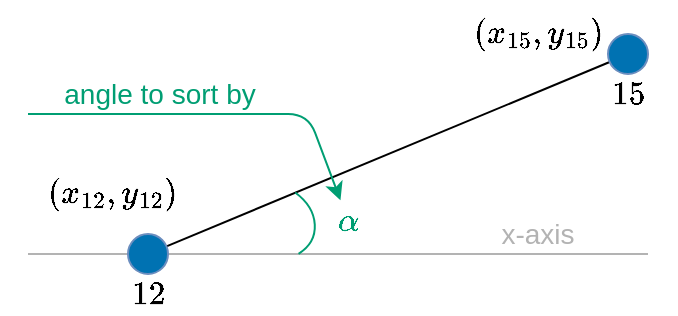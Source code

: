 <mxfile version="14.9.9" type="device"><diagram id="o-LtjQCrtthywkRfx0n5" name="Page-1"><mxGraphModel dx="608" dy="494" grid="1" gridSize="10" guides="1" tooltips="1" connect="1" arrows="1" fold="1" page="1" pageScale="1" pageWidth="850" pageHeight="1100" math="1" shadow="0"><root><mxCell id="0"/><mxCell id="1" parent="0"/><mxCell id="cySrC5GhPG5ZmhvcfBr7-1" value="" style="endArrow=none;html=1;exitX=0.072;exitY=0.688;exitDx=0;exitDy=0;exitPerimeter=0;" parent="1" source="cySrC5GhPG5ZmhvcfBr7-4" target="cySrC5GhPG5ZmhvcfBr7-2" edge="1"><mxGeometry width="50" height="50" relative="1" as="geometry"><mxPoint x="480" y="370" as="sourcePoint"/><mxPoint x="430" y="290" as="targetPoint"/></mxGeometry></mxCell><mxCell id="cySrC5GhPG5ZmhvcfBr7-3" value="$$12$$" style="text;html=1;strokeColor=none;fillColor=none;align=center;verticalAlign=middle;whiteSpace=wrap;rounded=0;strokeWidth=3;fontSize=14;" parent="1" vertex="1"><mxGeometry x="220" y="470" width="40" height="20" as="geometry"/></mxCell><mxCell id="cySrC5GhPG5ZmhvcfBr7-6" value="" style="endArrow=none;html=1;fontSize=20;strokeColor=#B3B3B3;entryX=1;entryY=1;entryDx=0;entryDy=0;" parent="1" edge="1" target="cySrC5GhPG5ZmhvcfBr7-7"><mxGeometry width="50" height="50" relative="1" as="geometry"><mxPoint x="180" y="460" as="sourcePoint"/><mxPoint x="480" y="460" as="targetPoint"/></mxGeometry></mxCell><mxCell id="cySrC5GhPG5ZmhvcfBr7-4" value="" style="ellipse;whiteSpace=wrap;html=1;aspect=fixed;strokeColor=#6c8ebf;fillColor=#0072B2;" parent="1" vertex="1"><mxGeometry x="470" y="350" width="20" height="20" as="geometry"/></mxCell><mxCell id="cySrC5GhPG5ZmhvcfBr7-5" value="$$15$$" style="text;html=1;strokeColor=none;fillColor=none;align=center;verticalAlign=middle;whiteSpace=wrap;rounded=0;strokeWidth=3;fontSize=14;" parent="1" vertex="1"><mxGeometry x="460" y="370" width="40" height="20" as="geometry"/></mxCell><mxCell id="cySrC5GhPG5ZmhvcfBr7-2" value="" style="ellipse;whiteSpace=wrap;html=1;aspect=fixed;strokeColor=#6c8ebf;fillColor=#0072B2;" parent="1" vertex="1"><mxGeometry x="230" y="450" width="20" height="20" as="geometry"/></mxCell><mxCell id="cySrC5GhPG5ZmhvcfBr7-7" value="x-axis" style="text;html=1;strokeColor=none;fillColor=none;align=center;verticalAlign=middle;whiteSpace=wrap;rounded=0;strokeWidth=3;fontSize=14;fontColor=#B3B3B3;" parent="1" vertex="1"><mxGeometry x="380" y="440" width="110" height="20" as="geometry"/></mxCell><mxCell id="cySrC5GhPG5ZmhvcfBr7-9" value="" style="verticalLabelPosition=bottom;verticalAlign=top;html=1;shape=mxgraph.basic.arc;startAngle=0.827;endAngle=0.097;fontSize=20;strokeWidth=1;rotation=105;fillColor=#009E73;strokeColor=#009E73;" parent="1" vertex="1"><mxGeometry x="276.96" y="416.29" width="40" height="53.71" as="geometry"/></mxCell><mxCell id="cySrC5GhPG5ZmhvcfBr7-11" value="angle to sort by" style="text;html=1;fillColor=none;align=center;verticalAlign=middle;whiteSpace=wrap;rounded=0;strokeWidth=3;fontSize=14;fontColor=#009E73;" parent="1" vertex="1"><mxGeometry x="175.44" y="370" width="141.52" height="20" as="geometry"/></mxCell><mxCell id="cySrC5GhPG5ZmhvcfBr7-14" value="" style="endArrow=classic;html=1;labelBackgroundColor=#009E73;fontSize=20;fontColor=#009E73;strokeColor=#009E73;" parent="1" target="cySrC5GhPG5ZmhvcfBr7-16" edge="1"><mxGeometry width="50" height="50" relative="1" as="geometry"><mxPoint x="180" y="390" as="sourcePoint"/><mxPoint x="370" y="450" as="targetPoint"/><Array as="points"><mxPoint x="320" y="390"/></Array></mxGeometry></mxCell><mxCell id="cySrC5GhPG5ZmhvcfBr7-15" value="$$(x_{12}, y_{12})$$" style="text;html=1;strokeColor=none;fillColor=none;align=center;verticalAlign=middle;whiteSpace=wrap;rounded=0;strokeWidth=3;fontSize=14;" parent="1" vertex="1"><mxGeometry x="166.96" y="420" width="110" height="20" as="geometry"/></mxCell><mxCell id="cySrC5GhPG5ZmhvcfBr7-16" value="$$\alpha$$" style="text;html=1;fillColor=none;align=center;verticalAlign=middle;whiteSpace=wrap;rounded=0;strokeWidth=3;fontSize=14;fontColor=#009E73;" parent="1" vertex="1"><mxGeometry x="310" y="433.14" width="60" height="20" as="geometry"/></mxCell><mxCell id="cySrC5GhPG5ZmhvcfBr7-17" value="$$(x_{15}, y_{15})$$" style="text;html=1;strokeColor=none;fillColor=none;align=center;verticalAlign=middle;whiteSpace=wrap;rounded=0;strokeWidth=3;fontSize=14;" parent="1" vertex="1"><mxGeometry x="380" y="340" width="110" height="20" as="geometry"/></mxCell></root></mxGraphModel></diagram></mxfile>